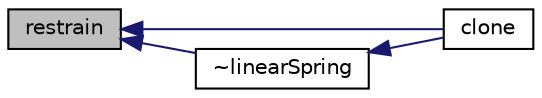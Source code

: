 digraph "restrain"
{
  bgcolor="transparent";
  edge [fontname="Helvetica",fontsize="10",labelfontname="Helvetica",labelfontsize="10"];
  node [fontname="Helvetica",fontsize="10",shape=record];
  rankdir="LR";
  Node1 [label="restrain",height=0.2,width=0.4,color="black", fillcolor="grey75", style="filled", fontcolor="black"];
  Node1 -> Node2 [dir="back",color="midnightblue",fontsize="10",style="solid",fontname="Helvetica"];
  Node2 [label="clone",height=0.2,width=0.4,color="black",URL="$a01346.html#a9b16953df1cc8f356a734c0c38499360",tooltip="Construct and return a clone. "];
  Node1 -> Node3 [dir="back",color="midnightblue",fontsize="10",style="solid",fontname="Helvetica"];
  Node3 [label="~linearSpring",height=0.2,width=0.4,color="black",URL="$a01346.html#aadf50b65f25065046d8118cd4bf61a1c",tooltip="Destructor. "];
  Node3 -> Node2 [dir="back",color="midnightblue",fontsize="10",style="solid",fontname="Helvetica"];
}
